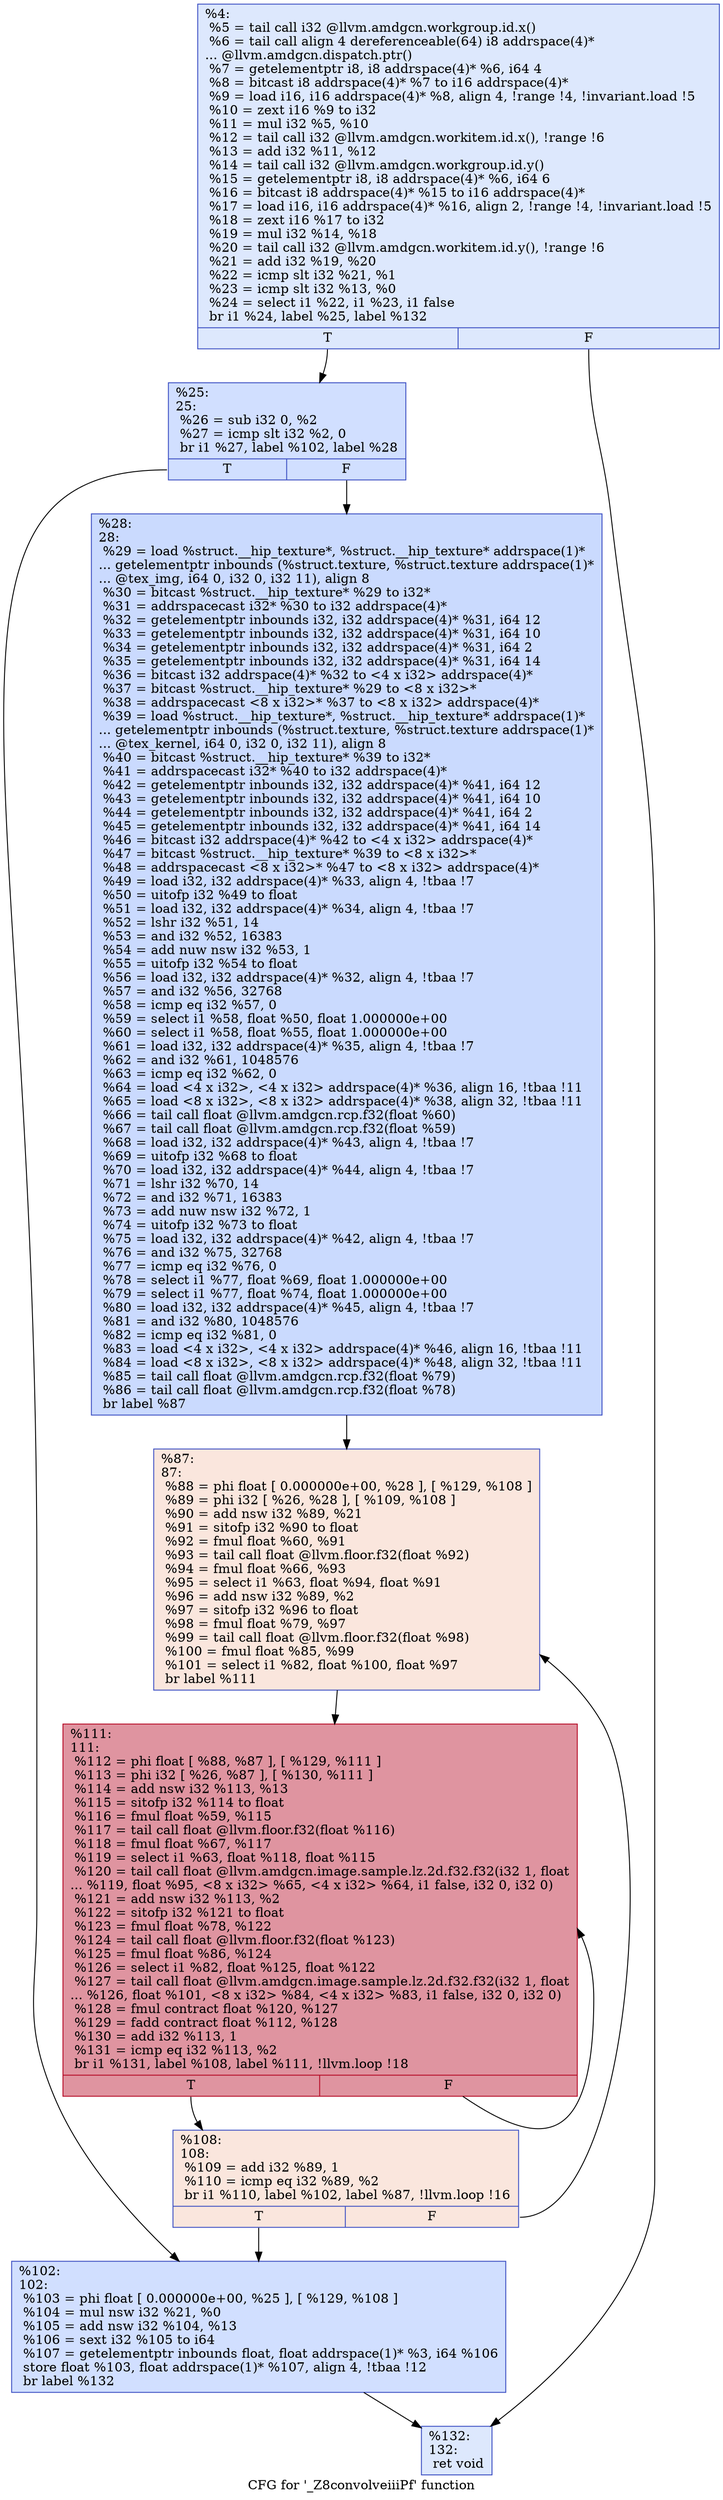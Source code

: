 digraph "CFG for '_Z8convolveiiiPf' function" {
	label="CFG for '_Z8convolveiiiPf' function";

	Node0x5ad9270 [shape=record,color="#3d50c3ff", style=filled, fillcolor="#b2ccfb70",label="{%4:\l  %5 = tail call i32 @llvm.amdgcn.workgroup.id.x()\l  %6 = tail call align 4 dereferenceable(64) i8 addrspace(4)*\l... @llvm.amdgcn.dispatch.ptr()\l  %7 = getelementptr i8, i8 addrspace(4)* %6, i64 4\l  %8 = bitcast i8 addrspace(4)* %7 to i16 addrspace(4)*\l  %9 = load i16, i16 addrspace(4)* %8, align 4, !range !4, !invariant.load !5\l  %10 = zext i16 %9 to i32\l  %11 = mul i32 %5, %10\l  %12 = tail call i32 @llvm.amdgcn.workitem.id.x(), !range !6\l  %13 = add i32 %11, %12\l  %14 = tail call i32 @llvm.amdgcn.workgroup.id.y()\l  %15 = getelementptr i8, i8 addrspace(4)* %6, i64 6\l  %16 = bitcast i8 addrspace(4)* %15 to i16 addrspace(4)*\l  %17 = load i16, i16 addrspace(4)* %16, align 2, !range !4, !invariant.load !5\l  %18 = zext i16 %17 to i32\l  %19 = mul i32 %14, %18\l  %20 = tail call i32 @llvm.amdgcn.workitem.id.y(), !range !6\l  %21 = add i32 %19, %20\l  %22 = icmp slt i32 %21, %1\l  %23 = icmp slt i32 %13, %0\l  %24 = select i1 %22, i1 %23, i1 false\l  br i1 %24, label %25, label %132\l|{<s0>T|<s1>F}}"];
	Node0x5ad9270:s0 -> Node0x5adc6c0;
	Node0x5ad9270:s1 -> Node0x5adc750;
	Node0x5adc6c0 [shape=record,color="#3d50c3ff", style=filled, fillcolor="#96b7ff70",label="{%25:\l25:                                               \l  %26 = sub i32 0, %2\l  %27 = icmp slt i32 %2, 0\l  br i1 %27, label %102, label %28\l|{<s0>T|<s1>F}}"];
	Node0x5adc6c0:s0 -> Node0x5adc9b0;
	Node0x5adc6c0:s1 -> Node0x5adca00;
	Node0x5adca00 [shape=record,color="#3d50c3ff", style=filled, fillcolor="#88abfd70",label="{%28:\l28:                                               \l  %29 = load %struct.__hip_texture*, %struct.__hip_texture* addrspace(1)*\l... getelementptr inbounds (%struct.texture, %struct.texture addrspace(1)*\l... @tex_img, i64 0, i32 0, i32 11), align 8\l  %30 = bitcast %struct.__hip_texture* %29 to i32*\l  %31 = addrspacecast i32* %30 to i32 addrspace(4)*\l  %32 = getelementptr inbounds i32, i32 addrspace(4)* %31, i64 12\l  %33 = getelementptr inbounds i32, i32 addrspace(4)* %31, i64 10\l  %34 = getelementptr inbounds i32, i32 addrspace(4)* %31, i64 2\l  %35 = getelementptr inbounds i32, i32 addrspace(4)* %31, i64 14\l  %36 = bitcast i32 addrspace(4)* %32 to \<4 x i32\> addrspace(4)*\l  %37 = bitcast %struct.__hip_texture* %29 to \<8 x i32\>*\l  %38 = addrspacecast \<8 x i32\>* %37 to \<8 x i32\> addrspace(4)*\l  %39 = load %struct.__hip_texture*, %struct.__hip_texture* addrspace(1)*\l... getelementptr inbounds (%struct.texture, %struct.texture addrspace(1)*\l... @tex_kernel, i64 0, i32 0, i32 11), align 8\l  %40 = bitcast %struct.__hip_texture* %39 to i32*\l  %41 = addrspacecast i32* %40 to i32 addrspace(4)*\l  %42 = getelementptr inbounds i32, i32 addrspace(4)* %41, i64 12\l  %43 = getelementptr inbounds i32, i32 addrspace(4)* %41, i64 10\l  %44 = getelementptr inbounds i32, i32 addrspace(4)* %41, i64 2\l  %45 = getelementptr inbounds i32, i32 addrspace(4)* %41, i64 14\l  %46 = bitcast i32 addrspace(4)* %42 to \<4 x i32\> addrspace(4)*\l  %47 = bitcast %struct.__hip_texture* %39 to \<8 x i32\>*\l  %48 = addrspacecast \<8 x i32\>* %47 to \<8 x i32\> addrspace(4)*\l  %49 = load i32, i32 addrspace(4)* %33, align 4, !tbaa !7\l  %50 = uitofp i32 %49 to float\l  %51 = load i32, i32 addrspace(4)* %34, align 4, !tbaa !7\l  %52 = lshr i32 %51, 14\l  %53 = and i32 %52, 16383\l  %54 = add nuw nsw i32 %53, 1\l  %55 = uitofp i32 %54 to float\l  %56 = load i32, i32 addrspace(4)* %32, align 4, !tbaa !7\l  %57 = and i32 %56, 32768\l  %58 = icmp eq i32 %57, 0\l  %59 = select i1 %58, float %50, float 1.000000e+00\l  %60 = select i1 %58, float %55, float 1.000000e+00\l  %61 = load i32, i32 addrspace(4)* %35, align 4, !tbaa !7\l  %62 = and i32 %61, 1048576\l  %63 = icmp eq i32 %62, 0\l  %64 = load \<4 x i32\>, \<4 x i32\> addrspace(4)* %36, align 16, !tbaa !11\l  %65 = load \<8 x i32\>, \<8 x i32\> addrspace(4)* %38, align 32, !tbaa !11\l  %66 = tail call float @llvm.amdgcn.rcp.f32(float %60)\l  %67 = tail call float @llvm.amdgcn.rcp.f32(float %59)\l  %68 = load i32, i32 addrspace(4)* %43, align 4, !tbaa !7\l  %69 = uitofp i32 %68 to float\l  %70 = load i32, i32 addrspace(4)* %44, align 4, !tbaa !7\l  %71 = lshr i32 %70, 14\l  %72 = and i32 %71, 16383\l  %73 = add nuw nsw i32 %72, 1\l  %74 = uitofp i32 %73 to float\l  %75 = load i32, i32 addrspace(4)* %42, align 4, !tbaa !7\l  %76 = and i32 %75, 32768\l  %77 = icmp eq i32 %76, 0\l  %78 = select i1 %77, float %69, float 1.000000e+00\l  %79 = select i1 %77, float %74, float 1.000000e+00\l  %80 = load i32, i32 addrspace(4)* %45, align 4, !tbaa !7\l  %81 = and i32 %80, 1048576\l  %82 = icmp eq i32 %81, 0\l  %83 = load \<4 x i32\>, \<4 x i32\> addrspace(4)* %46, align 16, !tbaa !11\l  %84 = load \<8 x i32\>, \<8 x i32\> addrspace(4)* %48, align 32, !tbaa !11\l  %85 = tail call float @llvm.amdgcn.rcp.f32(float %79)\l  %86 = tail call float @llvm.amdgcn.rcp.f32(float %78)\l  br label %87\l}"];
	Node0x5adca00 -> Node0x5ae1200;
	Node0x5ae1200 [shape=record,color="#3d50c3ff", style=filled, fillcolor="#f3c7b170",label="{%87:\l87:                                               \l  %88 = phi float [ 0.000000e+00, %28 ], [ %129, %108 ]\l  %89 = phi i32 [ %26, %28 ], [ %109, %108 ]\l  %90 = add nsw i32 %89, %21\l  %91 = sitofp i32 %90 to float\l  %92 = fmul float %60, %91\l  %93 = tail call float @llvm.floor.f32(float %92)\l  %94 = fmul float %66, %93\l  %95 = select i1 %63, float %94, float %91\l  %96 = add nsw i32 %89, %2\l  %97 = sitofp i32 %96 to float\l  %98 = fmul float %79, %97\l  %99 = tail call float @llvm.floor.f32(float %98)\l  %100 = fmul float %85, %99\l  %101 = select i1 %82, float %100, float %97\l  br label %111\l}"];
	Node0x5ae1200 -> Node0x5ae1e40;
	Node0x5adc9b0 [shape=record,color="#3d50c3ff", style=filled, fillcolor="#96b7ff70",label="{%102:\l102:                                              \l  %103 = phi float [ 0.000000e+00, %25 ], [ %129, %108 ]\l  %104 = mul nsw i32 %21, %0\l  %105 = add nsw i32 %104, %13\l  %106 = sext i32 %105 to i64\l  %107 = getelementptr inbounds float, float addrspace(1)* %3, i64 %106\l  store float %103, float addrspace(1)* %107, align 4, !tbaa !12\l  br label %132\l}"];
	Node0x5adc9b0 -> Node0x5adc750;
	Node0x5ae1300 [shape=record,color="#3d50c3ff", style=filled, fillcolor="#f3c7b170",label="{%108:\l108:                                              \l  %109 = add i32 %89, 1\l  %110 = icmp eq i32 %89, %2\l  br i1 %110, label %102, label %87, !llvm.loop !16\l|{<s0>T|<s1>F}}"];
	Node0x5ae1300:s0 -> Node0x5adc9b0;
	Node0x5ae1300:s1 -> Node0x5ae1200;
	Node0x5ae1e40 [shape=record,color="#b70d28ff", style=filled, fillcolor="#b70d2870",label="{%111:\l111:                                              \l  %112 = phi float [ %88, %87 ], [ %129, %111 ]\l  %113 = phi i32 [ %26, %87 ], [ %130, %111 ]\l  %114 = add nsw i32 %113, %13\l  %115 = sitofp i32 %114 to float\l  %116 = fmul float %59, %115\l  %117 = tail call float @llvm.floor.f32(float %116)\l  %118 = fmul float %67, %117\l  %119 = select i1 %63, float %118, float %115\l  %120 = tail call float @llvm.amdgcn.image.sample.lz.2d.f32.f32(i32 1, float\l... %119, float %95, \<8 x i32\> %65, \<4 x i32\> %64, i1 false, i32 0, i32 0)\l  %121 = add nsw i32 %113, %2\l  %122 = sitofp i32 %121 to float\l  %123 = fmul float %78, %122\l  %124 = tail call float @llvm.floor.f32(float %123)\l  %125 = fmul float %86, %124\l  %126 = select i1 %82, float %125, float %122\l  %127 = tail call float @llvm.amdgcn.image.sample.lz.2d.f32.f32(i32 1, float\l... %126, float %101, \<8 x i32\> %84, \<4 x i32\> %83, i1 false, i32 0, i32 0)\l  %128 = fmul contract float %120, %127\l  %129 = fadd contract float %112, %128\l  %130 = add i32 %113, 1\l  %131 = icmp eq i32 %113, %2\l  br i1 %131, label %108, label %111, !llvm.loop !18\l|{<s0>T|<s1>F}}"];
	Node0x5ae1e40:s0 -> Node0x5ae1300;
	Node0x5ae1e40:s1 -> Node0x5ae1e40;
	Node0x5adc750 [shape=record,color="#3d50c3ff", style=filled, fillcolor="#b2ccfb70",label="{%132:\l132:                                              \l  ret void\l}"];
}
